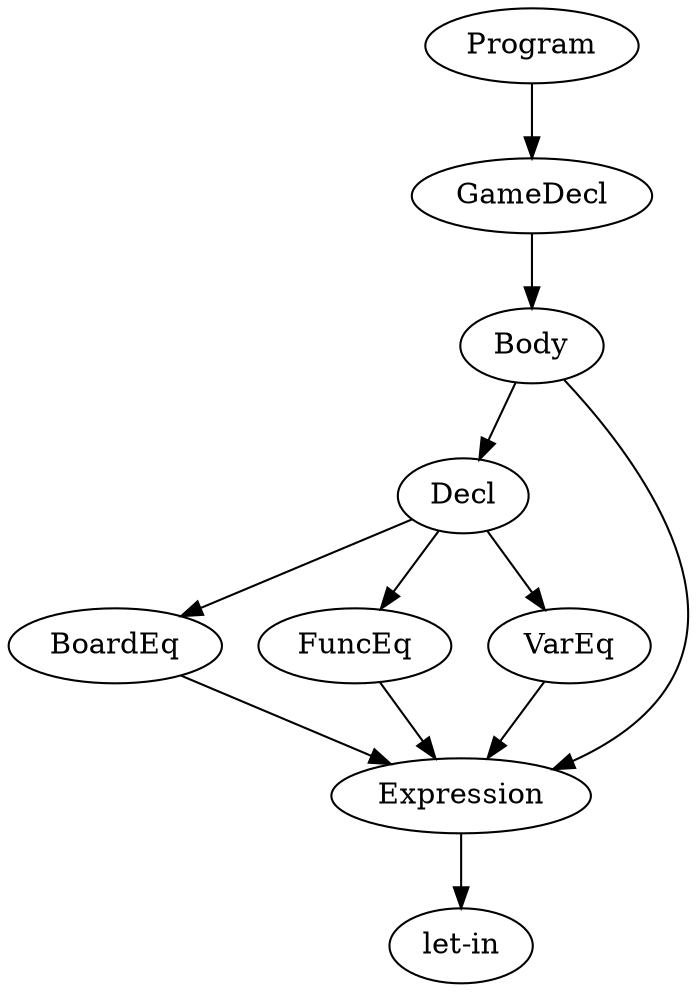 digraph G {
BoardEq [label="BoardEq"];
Body [label="Body"];
Decl [label="Decl"];
Expression [label="Expression"];
FuncEq [label="FuncEq"];
GameDecl [label="GameDecl"];
Program [label="Program"];
VarEq [label="VarEq"];
letMinussin [label="let-in"];
BoardEq -> Expression;
Body -> Decl;
Body -> Expression;
Decl -> BoardEq;
Decl -> FuncEq;
Decl -> VarEq;
Expression -> letMinussin;
FuncEq -> Expression;
GameDecl -> Body;
Program -> GameDecl;
VarEq -> Expression;

}
